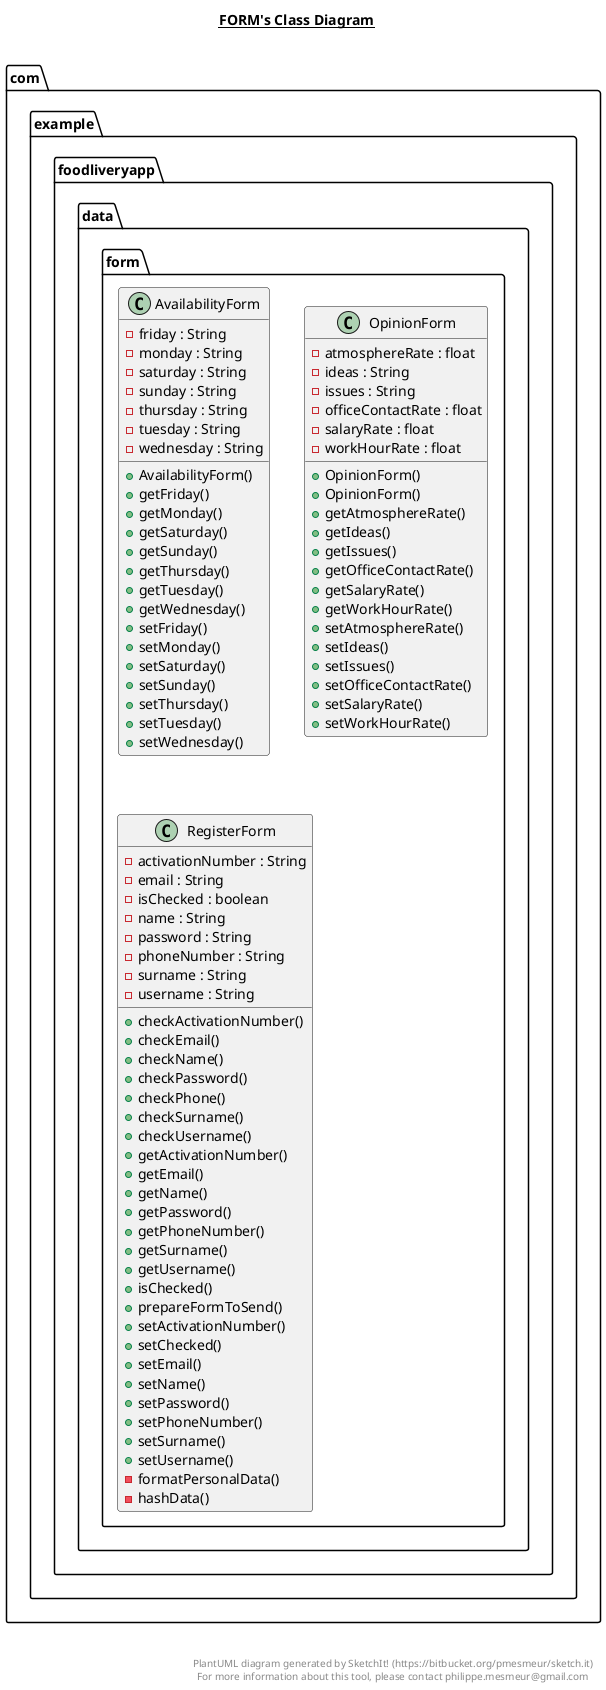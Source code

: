 @startuml

title __FORM's Class Diagram__\n

  namespace com.example.foodliveryapp {
    namespace data.form {
      class com.example.foodliveryapp.data.form.AvailabilityForm {
          - friday : String
          - monday : String
          - saturday : String
          - sunday : String
          - thursday : String
          - tuesday : String
          - wednesday : String
          + AvailabilityForm()
          + getFriday()
          + getMonday()
          + getSaturday()
          + getSunday()
          + getThursday()
          + getTuesday()
          + getWednesday()
          + setFriday()
          + setMonday()
          + setSaturday()
          + setSunday()
          + setThursday()
          + setTuesday()
          + setWednesday()
      }
    }
  }
  

  namespace com.example.foodliveryapp {
    namespace data.form {
      class com.example.foodliveryapp.data.form.OpinionForm {
          - atmosphereRate : float
          - ideas : String
          - issues : String
          - officeContactRate : float
          - salaryRate : float
          - workHourRate : float
          + OpinionForm()
          + OpinionForm()
          + getAtmosphereRate()
          + getIdeas()
          + getIssues()
          + getOfficeContactRate()
          + getSalaryRate()
          + getWorkHourRate()
          + setAtmosphereRate()
          + setIdeas()
          + setIssues()
          + setOfficeContactRate()
          + setSalaryRate()
          + setWorkHourRate()
      }
    }
  }
  

  namespace com.example.foodliveryapp {
    namespace data.form {
      class com.example.foodliveryapp.data.form.RegisterForm {
          - activationNumber : String
          - email : String
          - isChecked : boolean
          - name : String
          - password : String
          - phoneNumber : String
          - surname : String
          - username : String
          + checkActivationNumber()
          + checkEmail()
          + checkName()
          + checkPassword()
          + checkPhone()
          + checkSurname()
          + checkUsername()
          + getActivationNumber()
          + getEmail()
          + getName()
          + getPassword()
          + getPhoneNumber()
          + getSurname()
          + getUsername()
          + isChecked()
          + prepareFormToSend()
          + setActivationNumber()
          + setChecked()
          + setEmail()
          + setName()
          + setPassword()
          + setPhoneNumber()
          + setSurname()
          + setUsername()
          - formatPersonalData()
          - hashData()
      }
    }
  }
  



right footer


PlantUML diagram generated by SketchIt! (https://bitbucket.org/pmesmeur/sketch.it)
For more information about this tool, please contact philippe.mesmeur@gmail.com
endfooter

@enduml
